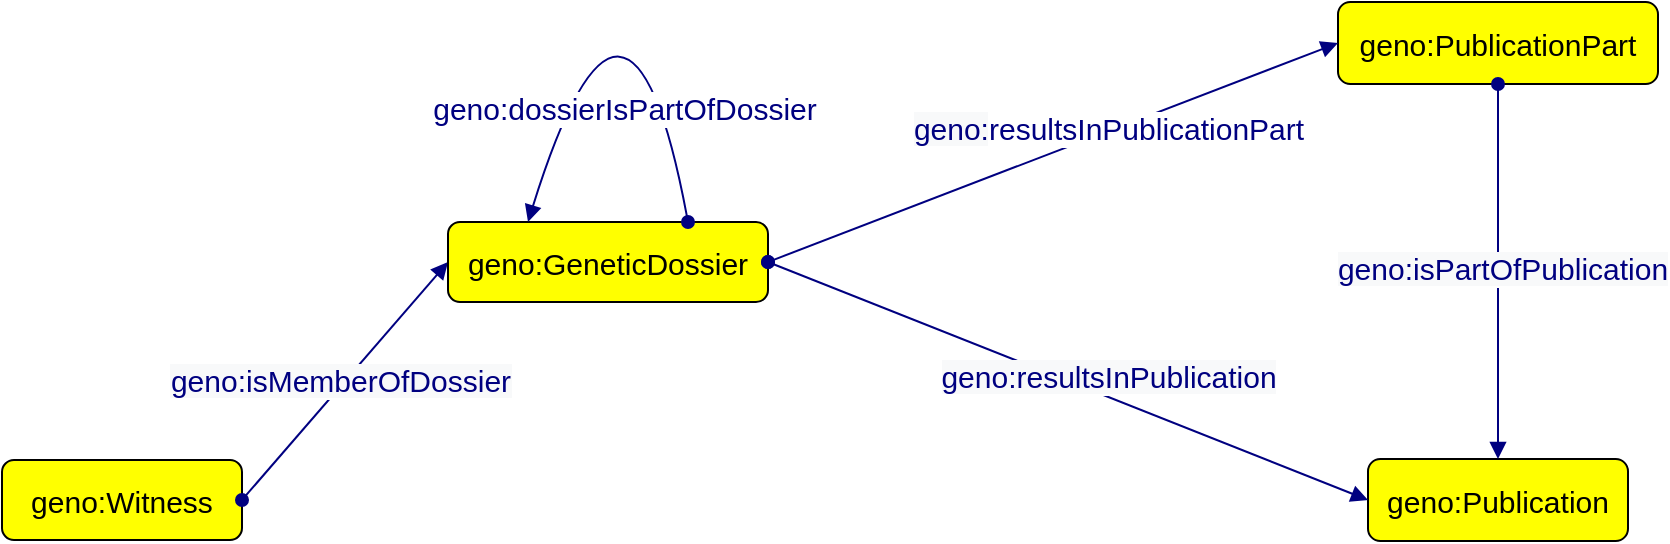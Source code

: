 <mxfile version="17.2.4" type="device"><diagram id="cS27a-6mUf5VbpC4LVWw" name="Page-1"><mxGraphModel dx="1209" dy="865" grid="1" gridSize="10" guides="1" tooltips="1" connect="1" arrows="1" fold="1" page="1" pageScale="1" pageWidth="850" pageHeight="1100" math="0" shadow="0"><root><mxCell id="0"/><mxCell id="1" parent="0"/><mxCell id="1Io82JGVairTsB5H6V16-1" value="geno:Witness" style="graphMlID=n4;shape=rect;rounded=1;arcsize=30;fillColor=#ffff00;strokeColor=#000000;strokeWidth=1.0;fontFamily=Helvetica;fontSize=15;" vertex="1" parent="1"><mxGeometry x="40" y="359" width="120" height="40" as="geometry"/></mxCell><mxCell id="1Io82JGVairTsB5H6V16-2" value="" style="graphMlID=e0;rounded=0;endArrow=block;strokeColor=#000080;strokeWidth=1.0;startArrow=oval;startFill=1;endFill=1;exitX=1;exitY=0.5;exitDx=0;exitDy=0;entryX=0;entryY=0.5;entryDx=0;entryDy=0;fontFamily=Helvetica;fontSize=15;" edge="1" parent="1" source="1Io82JGVairTsB5H6V16-1" target="1Io82JGVairTsB5H6V16-4"><mxGeometry relative="1" as="geometry"><mxPoint x="250" y="360" as="sourcePoint"/><mxPoint x="380" y="420" as="targetPoint"/></mxGeometry></mxCell><mxCell id="1Io82JGVairTsB5H6V16-3" value="&lt;span style=&quot;color: rgb(0, 0, 128); font-size: 15px; background-color: rgb(248, 249, 250);&quot;&gt;geno:isMemberOfDossier&lt;/span&gt;" style="text;html=1;align=center;verticalAlign=middle;resizable=0;points=[];labelBackgroundColor=#ffffff;fontFamily=Helvetica;fontSize=15;" vertex="1" connectable="0" parent="1Io82JGVairTsB5H6V16-2"><mxGeometry x="-0.017" y="2" relative="1" as="geometry"><mxPoint as="offset"/></mxGeometry></mxCell><mxCell id="1Io82JGVairTsB5H6V16-4" value="geno:GeneticDossier" style="graphMlID=n4;shape=rect;rounded=1;arcsize=30;fillColor=#ffff00;strokeColor=#000000;strokeWidth=1.0;fontFamily=Helvetica;fontSize=15;" vertex="1" parent="1"><mxGeometry x="263" y="240" width="160" height="40" as="geometry"/></mxCell><mxCell id="1Io82JGVairTsB5H6V16-5" value="geno:Publication" style="graphMlID=n4;shape=rect;rounded=1;arcsize=30;fillColor=#ffff00;strokeColor=#000000;strokeWidth=1.0;fontFamily=Helvetica;fontSize=15;" vertex="1" parent="1"><mxGeometry x="723" y="358.5" width="130" height="41" as="geometry"/></mxCell><mxCell id="1Io82JGVairTsB5H6V16-6" value="" style="graphMlID=e0;rounded=0;endArrow=block;strokeColor=#000080;strokeWidth=1.0;startArrow=oval;startFill=1;endFill=1;exitX=1;exitY=0.5;exitDx=0;exitDy=0;entryX=0;entryY=0.5;entryDx=0;entryDy=0;fontFamily=Helvetica;fontSize=15;" edge="1" parent="1" source="1Io82JGVairTsB5H6V16-4" target="1Io82JGVairTsB5H6V16-5"><mxGeometry relative="1" as="geometry"><mxPoint x="350" y="440.082" as="sourcePoint"/><mxPoint x="501" y="440" as="targetPoint"/></mxGeometry></mxCell><mxCell id="1Io82JGVairTsB5H6V16-7" value="&lt;font color=&quot;#000080&quot; style=&quot;font-size: 15px;&quot;&gt;&lt;span style=&quot;font-size: 15px; background-color: rgb(248, 249, 250);&quot;&gt;geno:resultsInPublication&lt;/span&gt;&lt;/font&gt;" style="text;html=1;align=center;verticalAlign=middle;resizable=0;points=[];labelBackgroundColor=#ffffff;fontFamily=Helvetica;fontSize=15;" vertex="1" connectable="0" parent="1Io82JGVairTsB5H6V16-6"><mxGeometry x="-0.017" y="2" relative="1" as="geometry"><mxPoint x="22" as="offset"/></mxGeometry></mxCell><mxCell id="1Io82JGVairTsB5H6V16-8" value="" style="graphMlID=e0;rounded=0;endArrow=block;strokeColor=#000080;strokeWidth=1.0;startArrow=oval;startFill=1;endFill=1;fontFamily=Helvetica;fontSize=15;exitX=0.75;exitY=0;exitDx=0;exitDy=0;entryX=0.25;entryY=0;entryDx=0;entryDy=0;edgeStyle=orthogonalEdgeStyle;curved=1;" edge="1" parent="1" source="1Io82JGVairTsB5H6V16-4" target="1Io82JGVairTsB5H6V16-4"><mxGeometry relative="1" as="geometry"><mxPoint x="283" y="440.082" as="sourcePoint"/><mxPoint x="434" y="440" as="targetPoint"/><Array as="points"><mxPoint x="353" y="80"/></Array></mxGeometry></mxCell><mxCell id="1Io82JGVairTsB5H6V16-9" value="&lt;font color=&quot;#000080&quot;&gt;geno:dossierIsPartOfDossier&lt;/font&gt;" style="text;html=1;align=center;verticalAlign=middle;resizable=0;points=[];labelBackgroundColor=#ffffff;fontFamily=Helvetica;fontSize=15;" vertex="1" connectable="0" parent="1Io82JGVairTsB5H6V16-8"><mxGeometry x="-0.017" y="2" relative="1" as="geometry"><mxPoint y="102" as="offset"/></mxGeometry></mxCell><mxCell id="1Io82JGVairTsB5H6V16-10" value="geno:PublicationPart" style="graphMlID=n4;shape=rect;rounded=1;arcsize=30;fillColor=#ffff00;strokeColor=#000000;strokeWidth=1.0;fontFamily=Helvetica;fontSize=15;" vertex="1" parent="1"><mxGeometry x="708" y="130" width="160" height="41" as="geometry"/></mxCell><mxCell id="1Io82JGVairTsB5H6V16-11" value="" style="graphMlID=e0;rounded=0;endArrow=block;strokeColor=#000080;strokeWidth=1.0;startArrow=oval;startFill=1;endFill=1;exitX=1;exitY=0.5;exitDx=0;exitDy=0;entryX=0;entryY=0.5;entryDx=0;entryDy=0;fontFamily=Helvetica;fontSize=15;" edge="1" parent="1" source="1Io82JGVairTsB5H6V16-4" target="1Io82JGVairTsB5H6V16-10"><mxGeometry relative="1" as="geometry"><mxPoint x="500" y="270" as="sourcePoint"/><mxPoint x="700" y="389" as="targetPoint"/></mxGeometry></mxCell><mxCell id="1Io82JGVairTsB5H6V16-12" value="&lt;font color=&quot;#000080&quot;&gt;&lt;font style=&quot;font-size: 15px&quot;&gt;&lt;span style=&quot;font-size: 15px ; background-color: rgb(248 , 249 , 250)&quot;&gt;geno:&lt;/span&gt;&lt;/font&gt;resultsInPublicationPart&lt;/font&gt;" style="text;html=1;align=center;verticalAlign=middle;resizable=0;points=[];labelBackgroundColor=#ffffff;fontFamily=Helvetica;fontSize=15;" vertex="1" connectable="0" parent="1Io82JGVairTsB5H6V16-11"><mxGeometry x="-0.017" y="2" relative="1" as="geometry"><mxPoint x="30" y="-12" as="offset"/></mxGeometry></mxCell><mxCell id="1Io82JGVairTsB5H6V16-13" value="" style="graphMlID=e0;rounded=0;endArrow=block;strokeColor=#000080;strokeWidth=1.0;startArrow=oval;startFill=1;endFill=1;fontFamily=Helvetica;fontSize=15;curved=1;entryX=0.5;entryY=0;entryDx=0;entryDy=0;exitX=0.5;exitY=1;exitDx=0;exitDy=0;" edge="1" parent="1" source="1Io82JGVairTsB5H6V16-10" target="1Io82JGVairTsB5H6V16-5"><mxGeometry relative="1" as="geometry"><mxPoint x="350" y="310.082" as="sourcePoint"/><mxPoint x="501" y="310" as="targetPoint"/></mxGeometry></mxCell><mxCell id="1Io82JGVairTsB5H6V16-14" value="&lt;span style=&quot;color: rgb(0, 0, 128); font-size: 15px; background-color: rgb(248, 249, 250);&quot;&gt;geno:isPartOfPublication&lt;/span&gt;" style="text;html=1;align=center;verticalAlign=middle;resizable=0;points=[];labelBackgroundColor=#ffffff;fontFamily=Helvetica;fontSize=15;" vertex="1" connectable="0" parent="1Io82JGVairTsB5H6V16-13"><mxGeometry x="-0.017" y="2" relative="1" as="geometry"><mxPoint as="offset"/></mxGeometry></mxCell></root></mxGraphModel></diagram></mxfile>